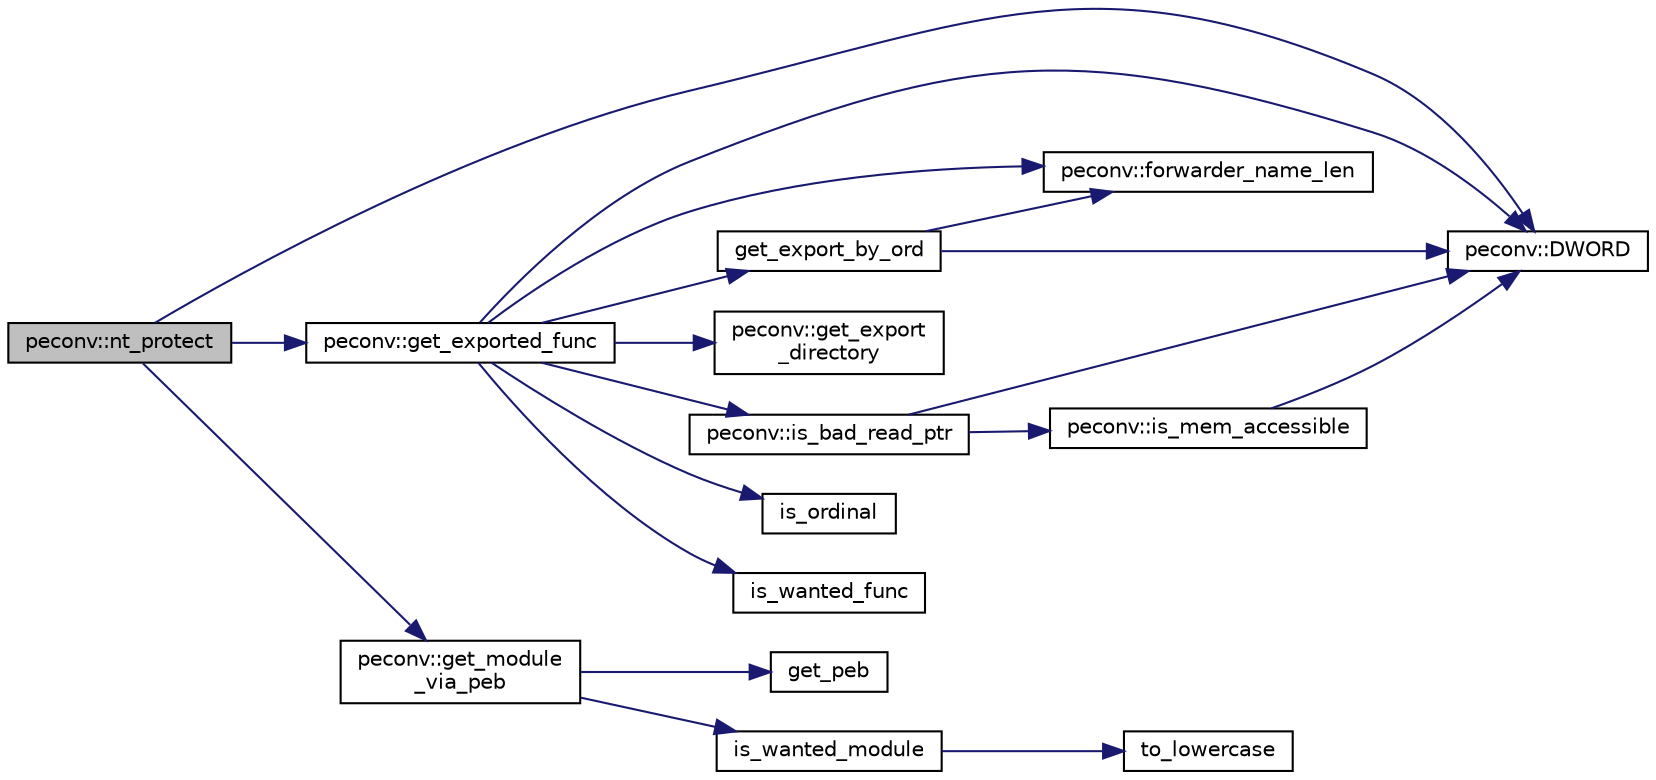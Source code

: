 digraph "peconv::nt_protect"
{
 // LATEX_PDF_SIZE
  edge [fontname="Helvetica",fontsize="10",labelfontname="Helvetica",labelfontsize="10"];
  node [fontname="Helvetica",fontsize="10",shape=record];
  rankdir="LR";
  Node1 [label="peconv::nt_protect",height=0.2,width=0.4,color="black", fillcolor="grey75", style="filled", fontcolor="black",tooltip=" "];
  Node1 -> Node2 [color="midnightblue",fontsize="10",style="solid",fontname="Helvetica"];
  Node2 [label="peconv::DWORD",height=0.2,width=0.4,color="black", fillcolor="white", style="filled",URL="$namespacepeconv.html#abff674ea8e527f49f9741ff81596a15d",tooltip=" "];
  Node1 -> Node3 [color="midnightblue",fontsize="10",style="solid",fontname="Helvetica"];
  Node3 [label="peconv::get_exported_func",height=0.2,width=0.4,color="black", fillcolor="white", style="filled",URL="$namespacepeconv.html#a81fd743876afa97b45eb997d814bad11",tooltip=" "];
  Node3 -> Node2 [color="midnightblue",fontsize="10",style="solid",fontname="Helvetica"];
  Node3 -> Node4 [color="midnightblue",fontsize="10",style="solid",fontname="Helvetica"];
  Node4 [label="peconv::forwarder_name_len",height=0.2,width=0.4,color="black", fillcolor="white", style="filled",URL="$namespacepeconv.html#a3b533a103defe4c62fdd1aabae46070c",tooltip=" "];
  Node3 -> Node5 [color="midnightblue",fontsize="10",style="solid",fontname="Helvetica"];
  Node5 [label="get_export_by_ord",height=0.2,width=0.4,color="black", fillcolor="white", style="filled",URL="$exports__lookup_8cpp.html#a7e5285ac601b348d1c928a37ef0a154b",tooltip=" "];
  Node5 -> Node2 [color="midnightblue",fontsize="10",style="solid",fontname="Helvetica"];
  Node5 -> Node4 [color="midnightblue",fontsize="10",style="solid",fontname="Helvetica"];
  Node3 -> Node6 [color="midnightblue",fontsize="10",style="solid",fontname="Helvetica"];
  Node6 [label="peconv::get_export\l_directory",height=0.2,width=0.4,color="black", fillcolor="white", style="filled",URL="$namespacepeconv.html#ade9f80c0751d090dd6212d1f74241bf0",tooltip=" "];
  Node3 -> Node7 [color="midnightblue",fontsize="10",style="solid",fontname="Helvetica"];
  Node7 [label="peconv::is_bad_read_ptr",height=0.2,width=0.4,color="black", fillcolor="white", style="filled",URL="$namespacepeconv.html#aad22870e562a1bf1a8972c0f1ba88056",tooltip=" "];
  Node7 -> Node2 [color="midnightblue",fontsize="10",style="solid",fontname="Helvetica"];
  Node7 -> Node8 [color="midnightblue",fontsize="10",style="solid",fontname="Helvetica"];
  Node8 [label="peconv::is_mem_accessible",height=0.2,width=0.4,color="black", fillcolor="white", style="filled",URL="$namespacepeconv.html#a1c5650dbaaff41bf24cb94bd2ed60dcb",tooltip=" "];
  Node8 -> Node2 [color="midnightblue",fontsize="10",style="solid",fontname="Helvetica"];
  Node3 -> Node9 [color="midnightblue",fontsize="10",style="solid",fontname="Helvetica"];
  Node9 [label="is_ordinal",height=0.2,width=0.4,color="black", fillcolor="white", style="filled",URL="$exports__lookup_8cpp.html#a82111c6ddd5ada9573e83780d12586f5",tooltip=" "];
  Node3 -> Node10 [color="midnightblue",fontsize="10",style="solid",fontname="Helvetica"];
  Node10 [label="is_wanted_func",height=0.2,width=0.4,color="black", fillcolor="white", style="filled",URL="$exports__lookup_8cpp.html#a65a5f4a1988104ac6de0e0b36c109a43",tooltip=" "];
  Node1 -> Node11 [color="midnightblue",fontsize="10",style="solid",fontname="Helvetica"];
  Node11 [label="peconv::get_module\l_via_peb",height=0.2,width=0.4,color="black", fillcolor="white", style="filled",URL="$namespacepeconv.html#ab47119fd997003e3db87a61a293a835e",tooltip=" "];
  Node11 -> Node12 [color="midnightblue",fontsize="10",style="solid",fontname="Helvetica"];
  Node12 [label="get_peb",height=0.2,width=0.4,color="black", fillcolor="white", style="filled",URL="$peb__lookup_8cpp.html#a7f86e7558b841ac9e5a6374758a3f71c",tooltip=" "];
  Node11 -> Node13 [color="midnightblue",fontsize="10",style="solid",fontname="Helvetica"];
  Node13 [label="is_wanted_module",height=0.2,width=0.4,color="black", fillcolor="white", style="filled",URL="$peb__lookup_8cpp.html#a0ced3a8c81ab02e70578ea1d1ee70e6b",tooltip=" "];
  Node13 -> Node14 [color="midnightblue",fontsize="10",style="solid",fontname="Helvetica"];
  Node14 [label="to_lowercase",height=0.2,width=0.4,color="black", fillcolor="white", style="filled",URL="$peb__lookup_8cpp.html#aef56d6318074c8c7b7bf2cd5ad2ee649",tooltip=" "];
}
